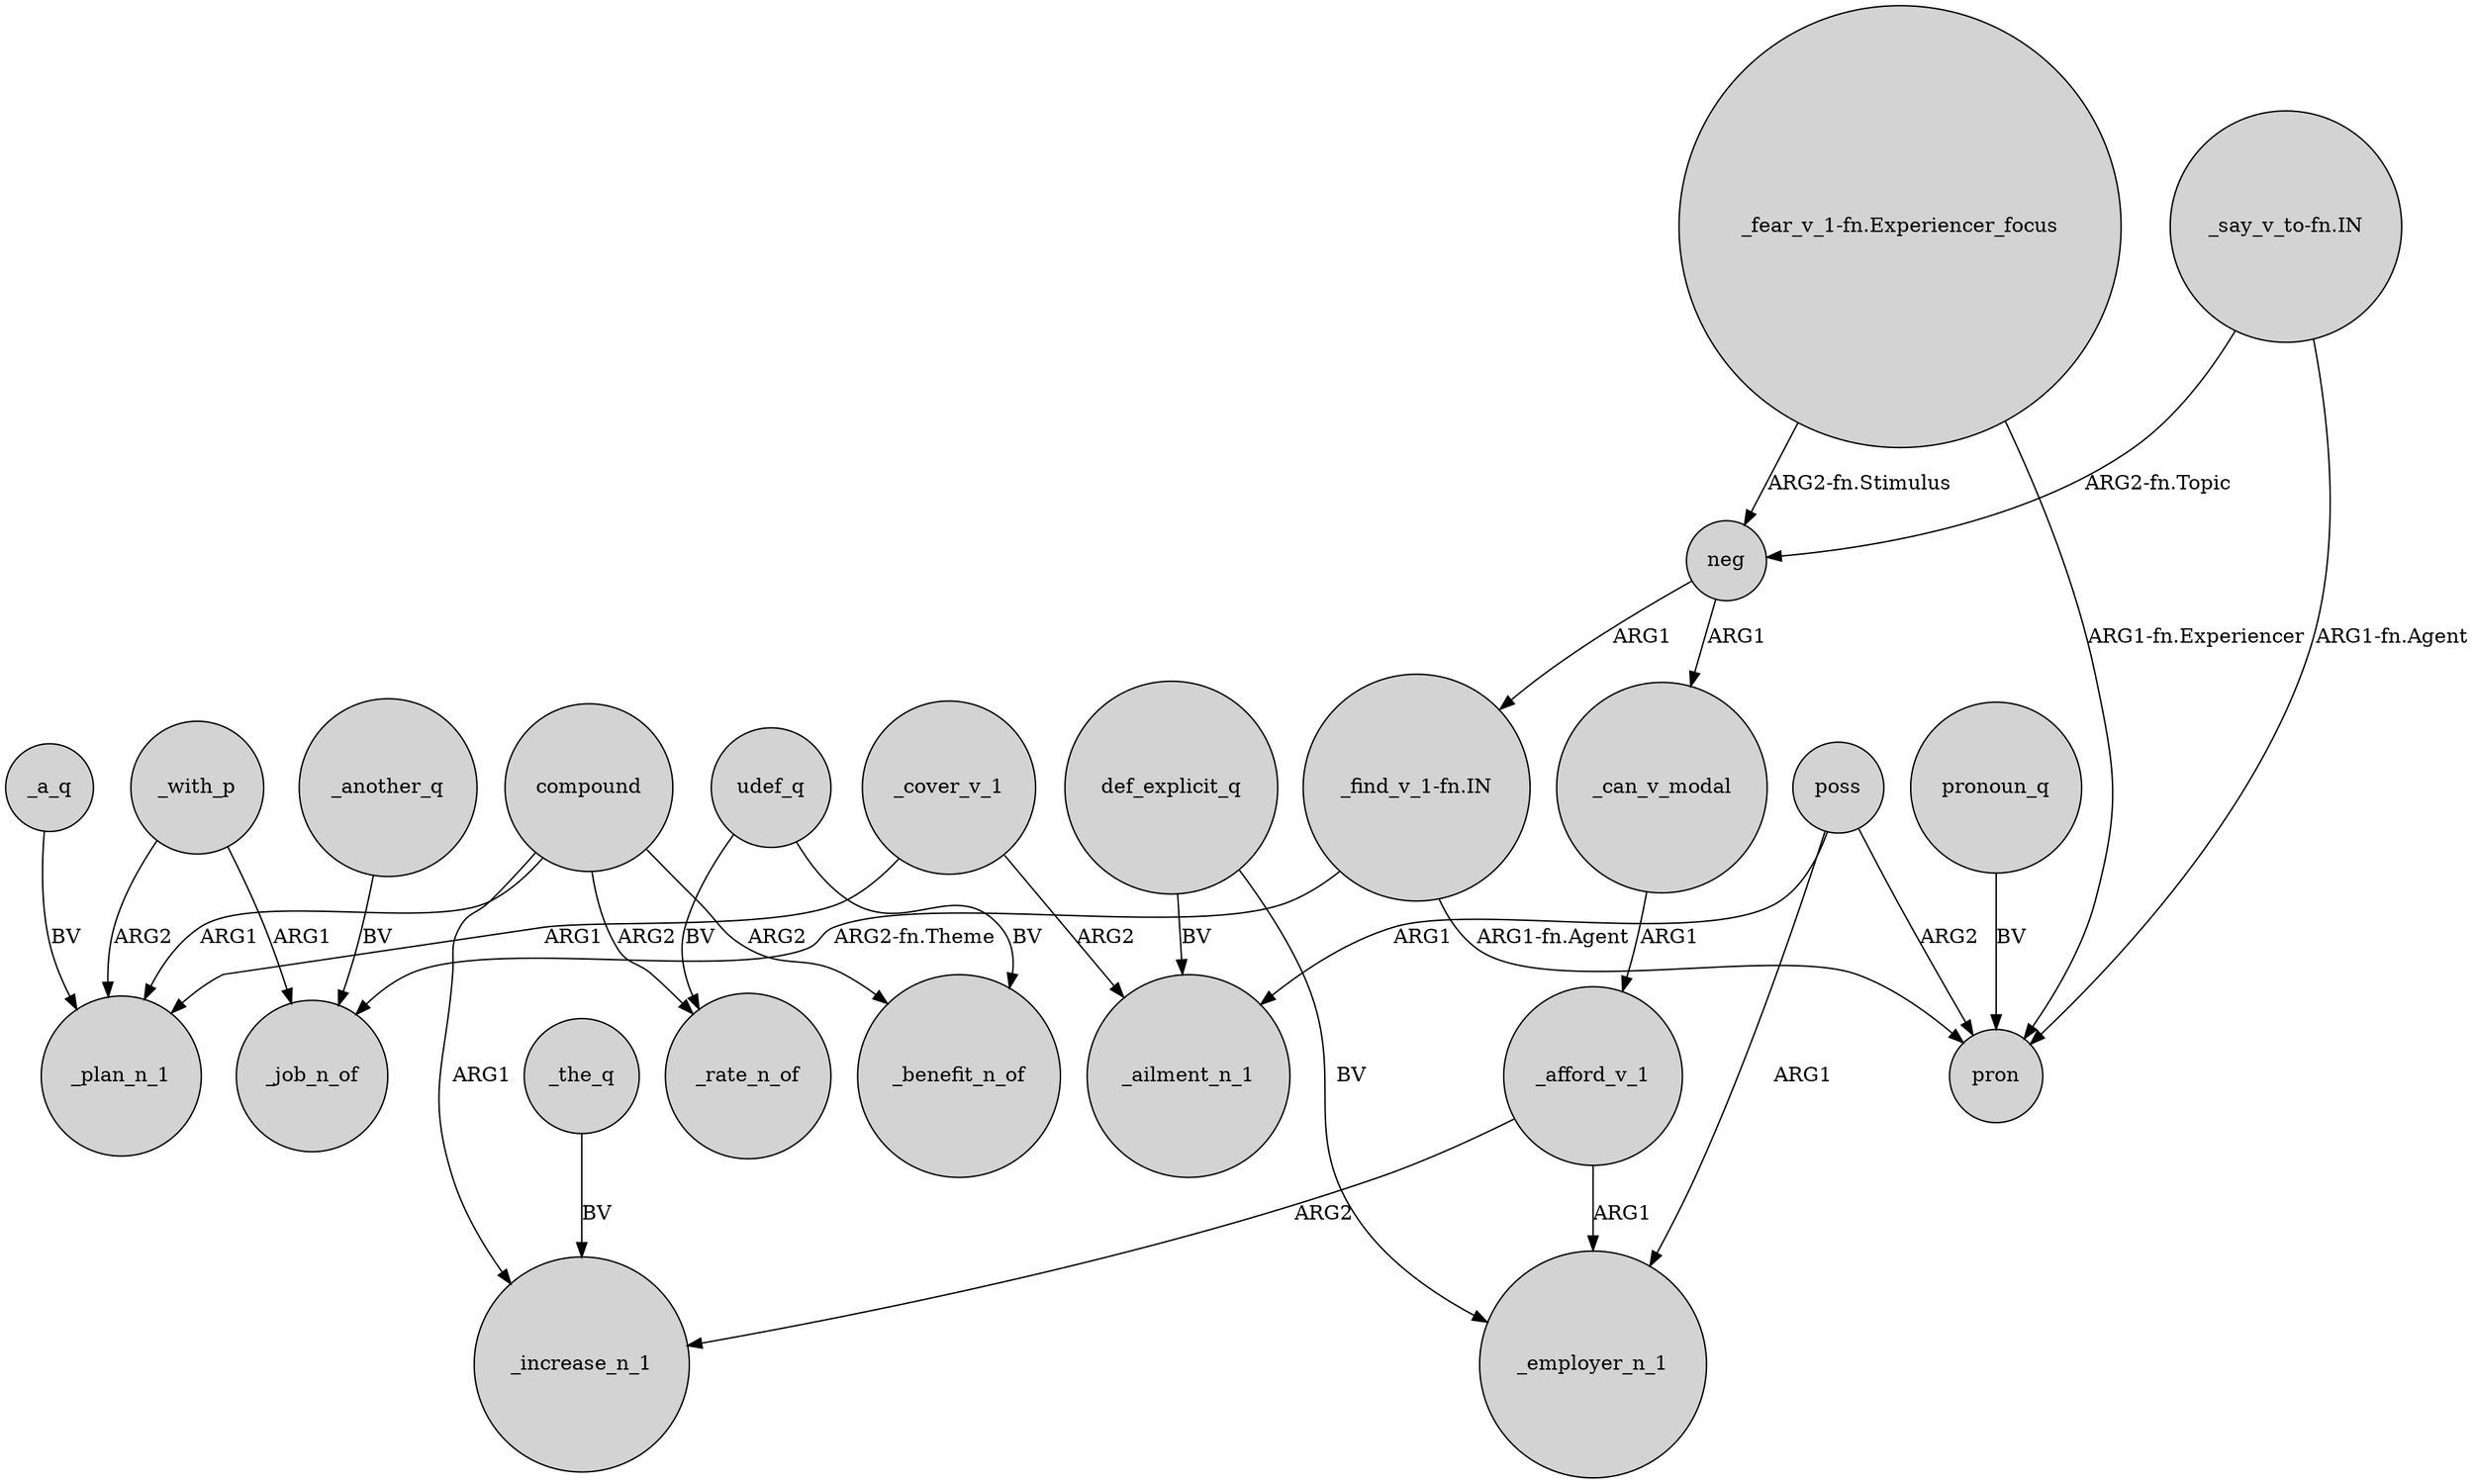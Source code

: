 digraph {
	node [shape=circle style=filled]
	_with_p -> _plan_n_1 [label=ARG2]
	poss -> _ailment_n_1 [label=ARG1]
	poss -> pron [label=ARG2]
	_cover_v_1 -> _plan_n_1 [label=ARG1]
	neg -> "_find_v_1-fn.IN" [label=ARG1]
	_the_q -> _increase_n_1 [label=BV]
	"_fear_v_1-fn.Experiencer_focus" -> pron [label="ARG1-fn.Experiencer"]
	compound -> _plan_n_1 [label=ARG1]
	udef_q -> _rate_n_of [label=BV]
	_can_v_modal -> _afford_v_1 [label=ARG1]
	_another_q -> _job_n_of [label=BV]
	pronoun_q -> pron [label=BV]
	poss -> _employer_n_1 [label=ARG1]
	_afford_v_1 -> _increase_n_1 [label=ARG2]
	compound -> _rate_n_of [label=ARG2]
	_afford_v_1 -> _employer_n_1 [label=ARG1]
	def_explicit_q -> _ailment_n_1 [label=BV]
	compound -> _benefit_n_of [label=ARG2]
	"_find_v_1-fn.IN" -> _job_n_of [label="ARG2-fn.Theme"]
	"_fear_v_1-fn.Experiencer_focus" -> neg [label="ARG2-fn.Stimulus"]
	"_say_v_to-fn.IN" -> pron [label="ARG1-fn.Agent"]
	def_explicit_q -> _employer_n_1 [label=BV]
	"_say_v_to-fn.IN" -> neg [label="ARG2-fn.Topic"]
	compound -> _increase_n_1 [label=ARG1]
	_cover_v_1 -> _ailment_n_1 [label=ARG2]
	"_find_v_1-fn.IN" -> pron [label="ARG1-fn.Agent"]
	udef_q -> _benefit_n_of [label=BV]
	_a_q -> _plan_n_1 [label=BV]
	neg -> _can_v_modal [label=ARG1]
	_with_p -> _job_n_of [label=ARG1]
}

